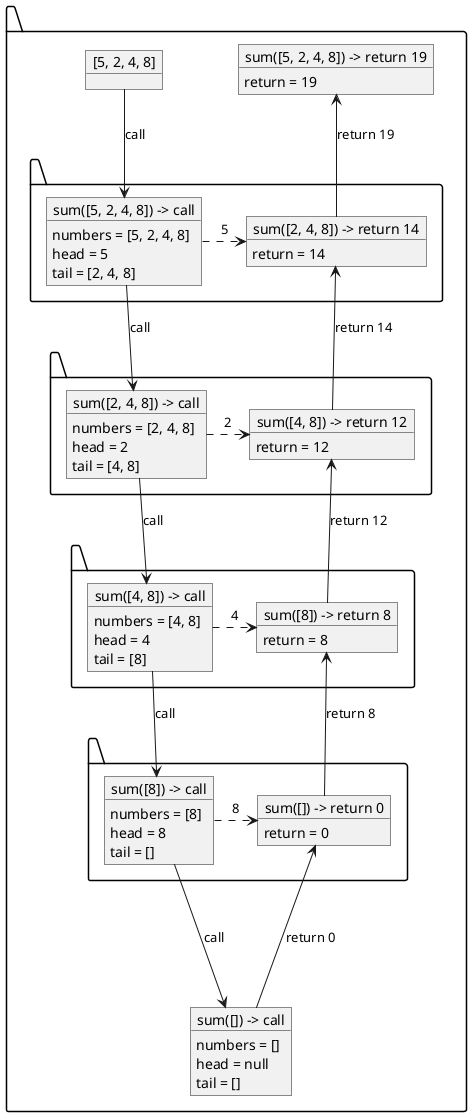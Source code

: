 @startuml

package "" as algoritmo {

        object "[5, 2, 4, 8]" as sum0call {
        }

    object "sum([5, 2, 4, 8]) -> return 19" as sum1return {
        return = 19
    }

    package "" as contexto4 {
        object "sum([]) -> return 0" as sum5return {
            return = 0
        }
        object "sum([8]) -> call" as sum4call {
            numbers = [8]
            head = 8
            tail = []
        }

    }

    package "" as contexto3 {
        object "sum([4, 8]) -> call" as sum3call {
            numbers = [4, 8]
            head = 4
            tail = [8]
        }
        object "sum([8]) -> return 8" as sum4return {
            return = 8
        }

    }

    package "" as contexto2{
        object "sum([2, 4, 8]) -> call" as sum2call {
            numbers = [2, 4, 8]
            head = 2
            tail = [4, 8]
        }
        object "sum([4, 8]) -> return 12" as sum3return {
            return = 12
        }

    }

    package "" as contexto  {
        object "sum([5, 2, 4, 8]) -> call" as sum1call {
            numbers = [5, 2, 4, 8]
            head = 5
            tail = [2, 4, 8]
        }

        object "sum([2, 4, 8]) -> return 14" as sum2return {
            return = 14
        }
    }

    object "sum([]) -> call" as sum5call {
        numbers = []
        head = null
        tail = []
    }

    sum0call -d-> sum1call : call
    sum1call -d-> sum2call : call
    sum2call -d-> sum3call : call
    sum3call -d-> sum4call : call
    sum4call -d-> sum5call : call
    
    sum5call --u-> sum5return : return 0
    sum5return -u-> sum4return : return 8
    sum4return -u-> sum3return : return 12
    sum3return -u-> sum2return : return 14
    sum2return -u-> sum1return : return 19

    sum5return <.l.. sum4call : 8
    sum4return <.l.. sum3call : 4
    sum3return <.l.. sum2call : 2
    sum2return <.l.. sum1call : 5

}

@enduml
